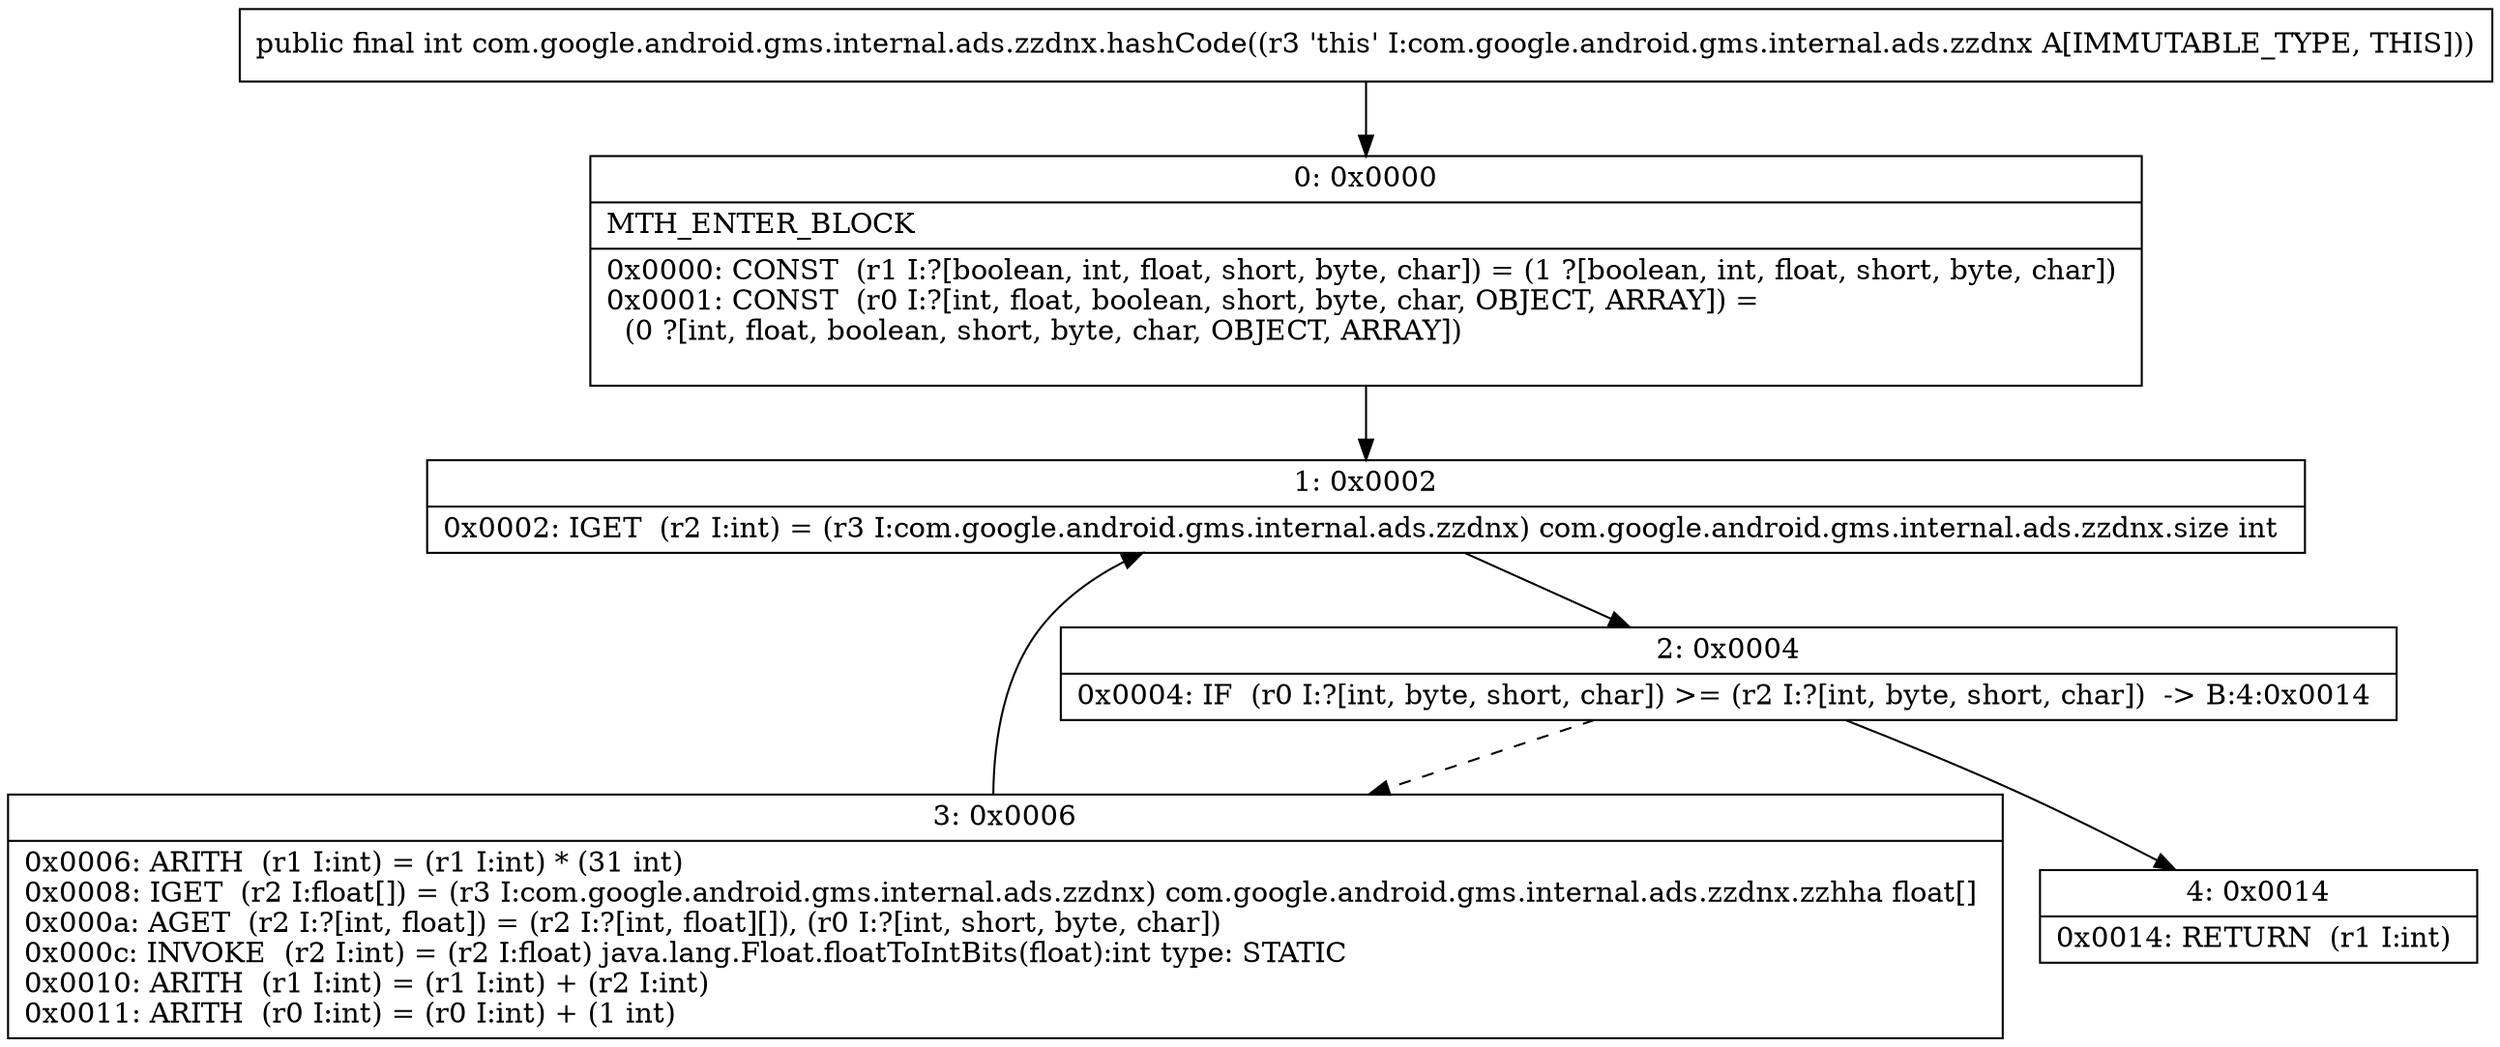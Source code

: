 digraph "CFG forcom.google.android.gms.internal.ads.zzdnx.hashCode()I" {
Node_0 [shape=record,label="{0\:\ 0x0000|MTH_ENTER_BLOCK\l|0x0000: CONST  (r1 I:?[boolean, int, float, short, byte, char]) = (1 ?[boolean, int, float, short, byte, char]) \l0x0001: CONST  (r0 I:?[int, float, boolean, short, byte, char, OBJECT, ARRAY]) = \l  (0 ?[int, float, boolean, short, byte, char, OBJECT, ARRAY])\l \l}"];
Node_1 [shape=record,label="{1\:\ 0x0002|0x0002: IGET  (r2 I:int) = (r3 I:com.google.android.gms.internal.ads.zzdnx) com.google.android.gms.internal.ads.zzdnx.size int \l}"];
Node_2 [shape=record,label="{2\:\ 0x0004|0x0004: IF  (r0 I:?[int, byte, short, char]) \>= (r2 I:?[int, byte, short, char])  \-\> B:4:0x0014 \l}"];
Node_3 [shape=record,label="{3\:\ 0x0006|0x0006: ARITH  (r1 I:int) = (r1 I:int) * (31 int) \l0x0008: IGET  (r2 I:float[]) = (r3 I:com.google.android.gms.internal.ads.zzdnx) com.google.android.gms.internal.ads.zzdnx.zzhha float[] \l0x000a: AGET  (r2 I:?[int, float]) = (r2 I:?[int, float][]), (r0 I:?[int, short, byte, char]) \l0x000c: INVOKE  (r2 I:int) = (r2 I:float) java.lang.Float.floatToIntBits(float):int type: STATIC \l0x0010: ARITH  (r1 I:int) = (r1 I:int) + (r2 I:int) \l0x0011: ARITH  (r0 I:int) = (r0 I:int) + (1 int) \l}"];
Node_4 [shape=record,label="{4\:\ 0x0014|0x0014: RETURN  (r1 I:int) \l}"];
MethodNode[shape=record,label="{public final int com.google.android.gms.internal.ads.zzdnx.hashCode((r3 'this' I:com.google.android.gms.internal.ads.zzdnx A[IMMUTABLE_TYPE, THIS])) }"];
MethodNode -> Node_0;
Node_0 -> Node_1;
Node_1 -> Node_2;
Node_2 -> Node_3[style=dashed];
Node_2 -> Node_4;
Node_3 -> Node_1;
}

